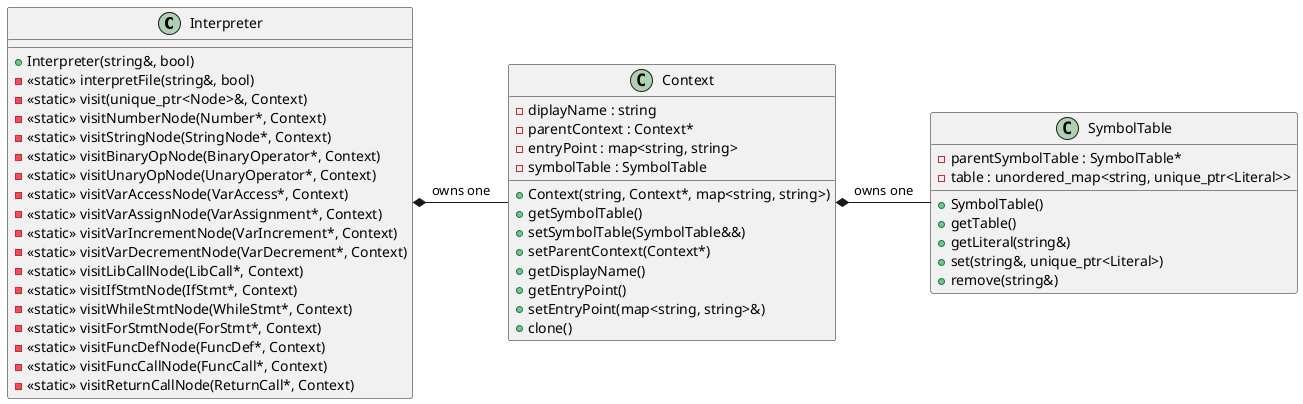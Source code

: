 @startuml Interpreter

class Interpreter {
    + Interpreter(string&, bool)
    - <<static>> interpretFile(string&, bool)
    - <<static>> visit(unique_ptr<Node>&, Context)
    - <<static>> visitNumberNode(Number*, Context)
    - <<static>> visitStringNode(StringNode*, Context)
    - <<static>> visitBinaryOpNode(BinaryOperator*, Context)
    - <<static>> visitUnaryOpNode(UnaryOperator*, Context)
    - <<static>> visitVarAccessNode(VarAccess*, Context)
    - <<static>> visitVarAssignNode(VarAssignment*, Context)
    - <<static>> visitVarIncrementNode(VarIncrement*, Context)
    - <<static>> visitVarDecrementNode(VarDecrement*, Context)
    - <<static>> visitLibCallNode(LibCall*, Context)
    - <<static>> visitIfStmtNode(IfStmt*, Context)
    - <<static>> visitWhileStmtNode(WhileStmt*, Context)
    - <<static>> visitForStmtNode(ForStmt*, Context)
    - <<static>> visitFuncDefNode(FuncDef*, Context)
    - <<static>> visitFuncCallNode(FuncCall*, Context)
    - <<static>> visitReturnCallNode(ReturnCall*, Context)
}

class SymbolTable {
    + SymbolTable()
    + getTable()
    + getLiteral(string&)
    + set(string&, unique_ptr<Literal>)
    + remove(string&)
    - parentSymbolTable : SymbolTable*
    - table : unordered_map<string, unique_ptr<Literal>>
}

class Context {
    + Context(string, Context*, map<string, string>)
    + getSymbolTable()
    + setSymbolTable(SymbolTable&&)
    + setParentContext(Context*)
    + getDisplayName()
    + getEntryPoint()
    + setEntryPoint(map<string, string>&)
    + clone()
    - diplayName : string
    - parentContext : Context*
    - entryPoint : map<string, string>
    - symbolTable : SymbolTable
}

Interpreter *- Context : owns one
Context *- SymbolTable : owns one

@enduml
